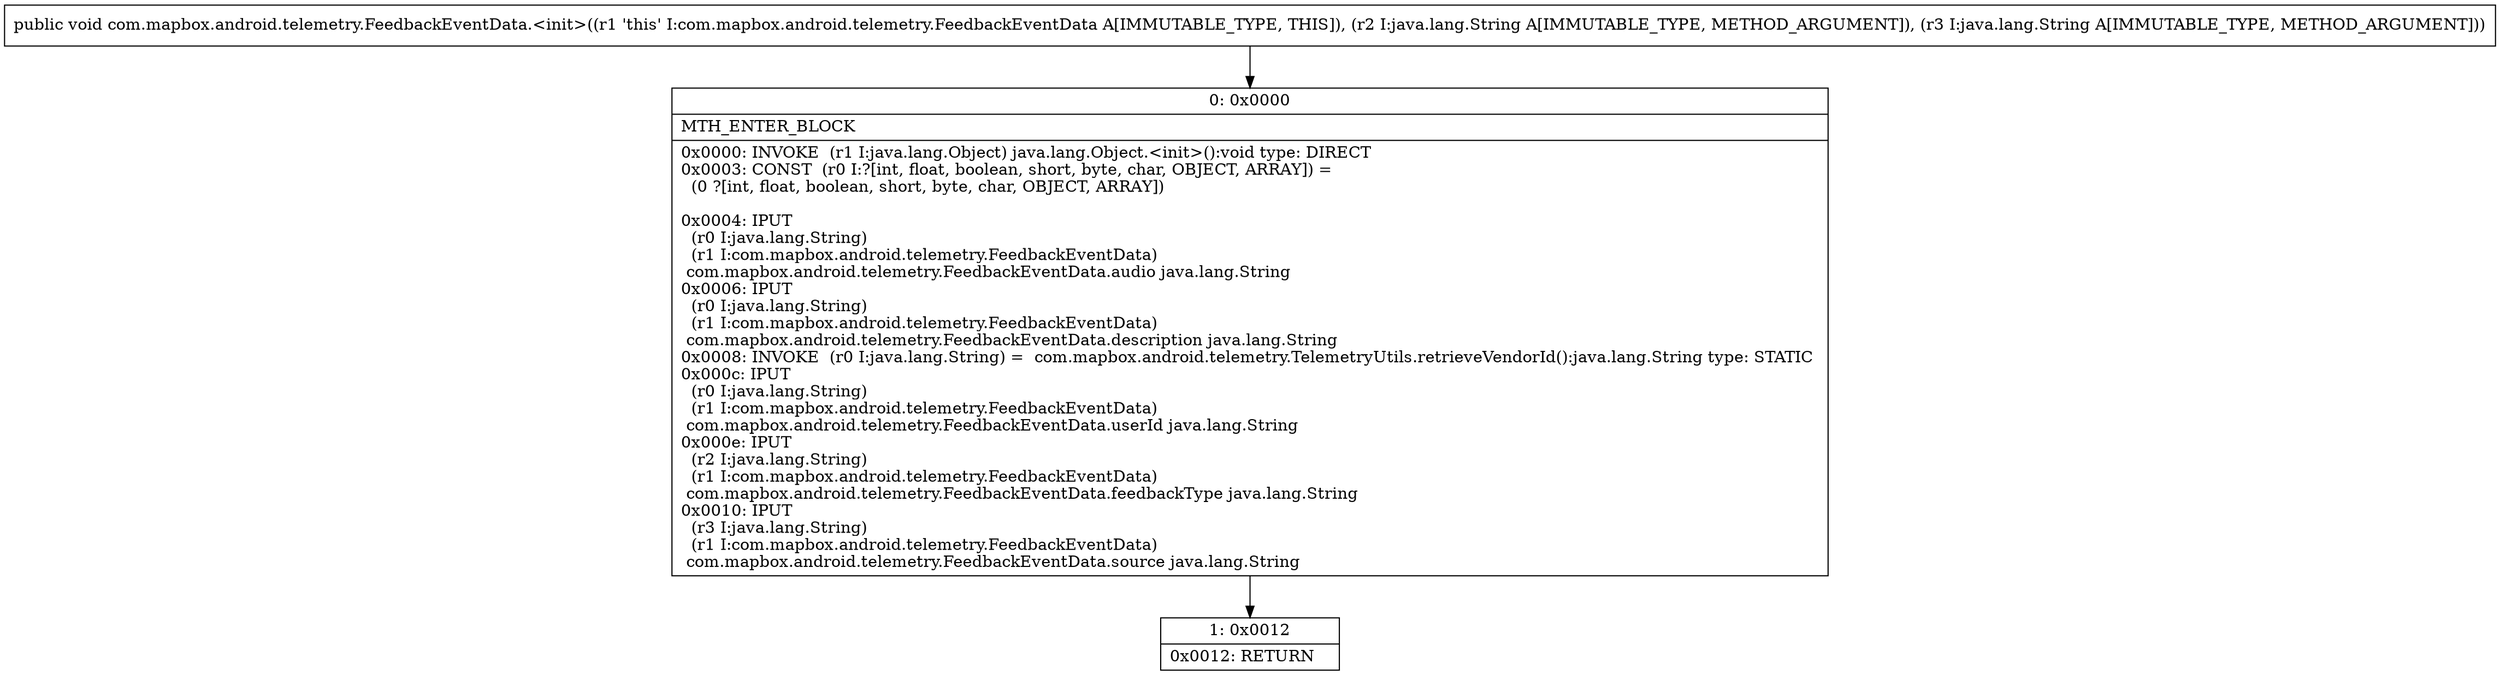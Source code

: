 digraph "CFG forcom.mapbox.android.telemetry.FeedbackEventData.\<init\>(Ljava\/lang\/String;Ljava\/lang\/String;)V" {
Node_0 [shape=record,label="{0\:\ 0x0000|MTH_ENTER_BLOCK\l|0x0000: INVOKE  (r1 I:java.lang.Object) java.lang.Object.\<init\>():void type: DIRECT \l0x0003: CONST  (r0 I:?[int, float, boolean, short, byte, char, OBJECT, ARRAY]) = \l  (0 ?[int, float, boolean, short, byte, char, OBJECT, ARRAY])\l \l0x0004: IPUT  \l  (r0 I:java.lang.String)\l  (r1 I:com.mapbox.android.telemetry.FeedbackEventData)\l com.mapbox.android.telemetry.FeedbackEventData.audio java.lang.String \l0x0006: IPUT  \l  (r0 I:java.lang.String)\l  (r1 I:com.mapbox.android.telemetry.FeedbackEventData)\l com.mapbox.android.telemetry.FeedbackEventData.description java.lang.String \l0x0008: INVOKE  (r0 I:java.lang.String) =  com.mapbox.android.telemetry.TelemetryUtils.retrieveVendorId():java.lang.String type: STATIC \l0x000c: IPUT  \l  (r0 I:java.lang.String)\l  (r1 I:com.mapbox.android.telemetry.FeedbackEventData)\l com.mapbox.android.telemetry.FeedbackEventData.userId java.lang.String \l0x000e: IPUT  \l  (r2 I:java.lang.String)\l  (r1 I:com.mapbox.android.telemetry.FeedbackEventData)\l com.mapbox.android.telemetry.FeedbackEventData.feedbackType java.lang.String \l0x0010: IPUT  \l  (r3 I:java.lang.String)\l  (r1 I:com.mapbox.android.telemetry.FeedbackEventData)\l com.mapbox.android.telemetry.FeedbackEventData.source java.lang.String \l}"];
Node_1 [shape=record,label="{1\:\ 0x0012|0x0012: RETURN   \l}"];
MethodNode[shape=record,label="{public void com.mapbox.android.telemetry.FeedbackEventData.\<init\>((r1 'this' I:com.mapbox.android.telemetry.FeedbackEventData A[IMMUTABLE_TYPE, THIS]), (r2 I:java.lang.String A[IMMUTABLE_TYPE, METHOD_ARGUMENT]), (r3 I:java.lang.String A[IMMUTABLE_TYPE, METHOD_ARGUMENT])) }"];
MethodNode -> Node_0;
Node_0 -> Node_1;
}

